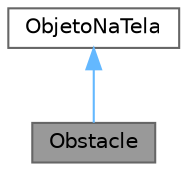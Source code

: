 digraph "Obstacle"
{
 // LATEX_PDF_SIZE
  bgcolor="transparent";
  edge [fontname=Helvetica,fontsize=10,labelfontname=Helvetica,labelfontsize=10];
  node [fontname=Helvetica,fontsize=10,shape=box,height=0.2,width=0.4];
  Node1 [label="Obstacle",height=0.2,width=0.4,color="gray40", fillcolor="grey60", style="filled", fontcolor="black",tooltip=" "];
  Node2 -> Node1 [dir="back",color="steelblue1",style="solid"];
  Node2 [label="ObjetoNaTela",height=0.2,width=0.4,color="gray40", fillcolor="white", style="filled",URL="$class_objeto_na_tela.html",tooltip="Class  ObjetoNaTela é um classe abstrata que armazena as informações comuns a todos os elementos que ..."];
}
